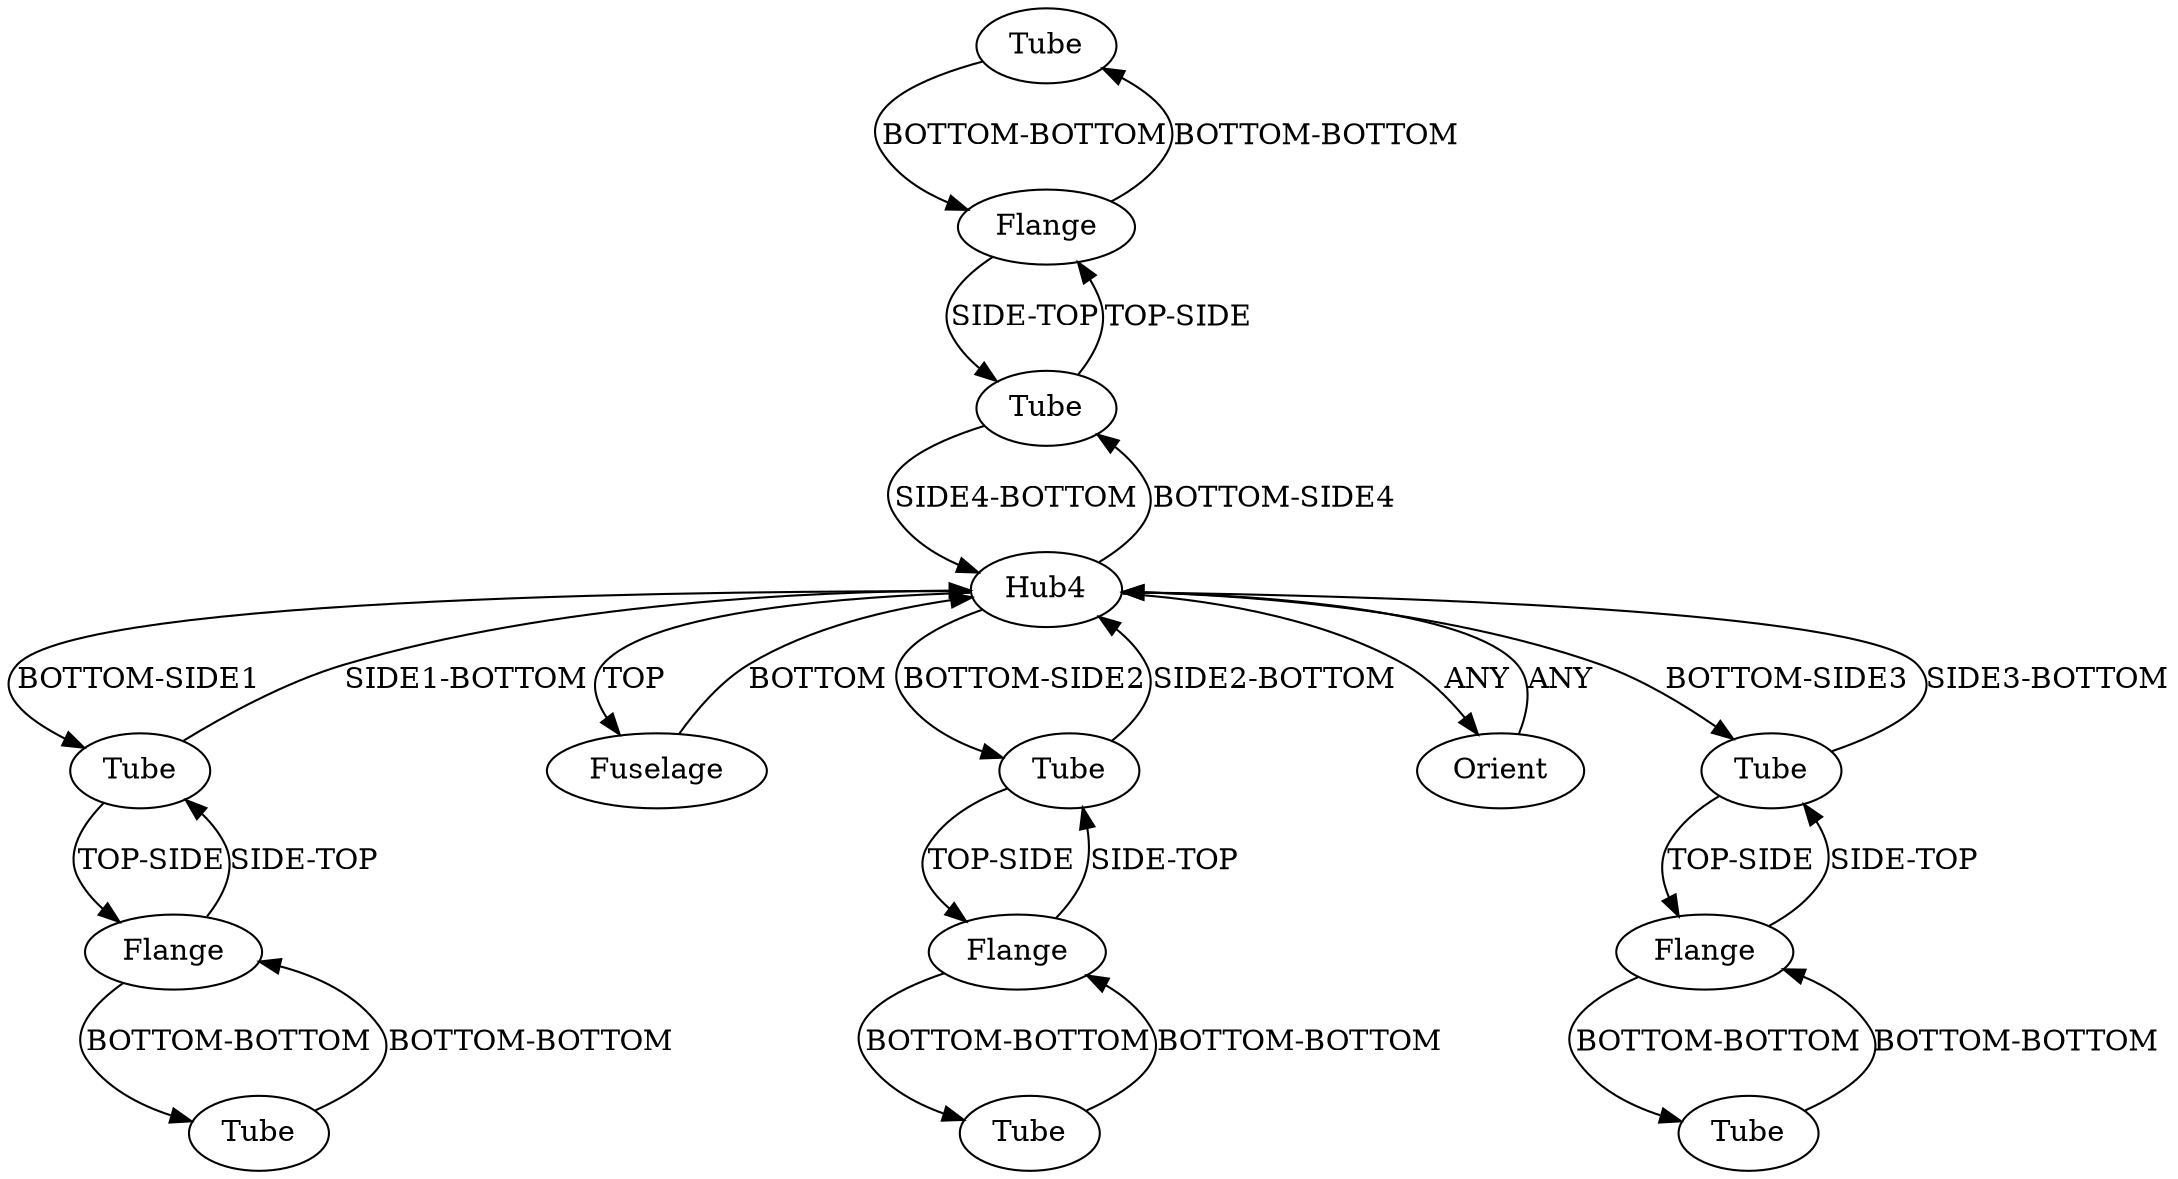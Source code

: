 /* Created by igraph 0.10.2 */
digraph {
  0 [
    instance=Tube_instance_1
    label=Tube
  ];
  1 [
    instance=Tube_instance_2
    label=Tube
  ];
  2 [
    instance=Tube_instance_3
    label=Tube
  ];
  3 [
    instance=Tube_instance_4
    label=Tube
  ];
  4 [
    instance=Flange_instance_1
    label=Flange
  ];
  5 [
    instance=Hub4_instance_1
    label=Hub4
  ];
  6 [
    instance=Fuselage_instance_1
    label=Fuselage
  ];
  7 [
    instance=Tube_instance_5
    label=Tube
  ];
  8 [
    instance=Tube_instance_6
    label=Tube
  ];
  9 [
    instance=Orient
    label=Orient
  ];
  10 [
    instance=Flange_instance_2
    label=Flange
  ];
  11 [
    instance=Flange_instance_3
    label=Flange
  ];
  12 [
    instance=Flange_instance_4
    label=Flange
  ];
  13 [
    instance=Tube_instance_7
    label=Tube
  ];
  14 [
    instance=Tube_instance_8
    label=Tube
  ];

  0 -> 10 [
    label="BOTTOM-BOTTOM"
  ];
  1 -> 5 [
    label="SIDE1-BOTTOM"
  ];
  1 -> 12 [
    label="TOP-SIDE"
  ];
  2 -> 11 [
    label="BOTTOM-BOTTOM"
  ];
  3 -> 12 [
    label="BOTTOM-BOTTOM"
  ];
  4 -> 7 [
    label="BOTTOM-BOTTOM"
  ];
  4 -> 8 [
    label="SIDE-TOP"
  ];
  5 -> 8 [
    label="BOTTOM-SIDE2"
  ];
  5 -> 6 [
    label=TOP
  ];
  5 -> 1 [
    label="BOTTOM-SIDE1"
  ];
  5 -> 13 [
    label="BOTTOM-SIDE4"
  ];
  5 -> 14 [
    label="BOTTOM-SIDE3"
  ];
  5 -> 9 [
    label=ANY
  ];
  6 -> 5 [
    label=BOTTOM
  ];
  7 -> 4 [
    label="BOTTOM-BOTTOM"
  ];
  8 -> 5 [
    label="SIDE2-BOTTOM"
  ];
  8 -> 4 [
    label="TOP-SIDE"
  ];
  9 -> 5 [
    label=ANY
  ];
  10 -> 13 [
    label="SIDE-TOP"
  ];
  10 -> 0 [
    label="BOTTOM-BOTTOM"
  ];
  11 -> 2 [
    label="BOTTOM-BOTTOM"
  ];
  11 -> 14 [
    label="SIDE-TOP"
  ];
  12 -> 1 [
    label="SIDE-TOP"
  ];
  12 -> 3 [
    label="BOTTOM-BOTTOM"
  ];
  13 -> 5 [
    label="SIDE4-BOTTOM"
  ];
  13 -> 10 [
    label="TOP-SIDE"
  ];
  14 -> 11 [
    label="TOP-SIDE"
  ];
  14 -> 5 [
    label="SIDE3-BOTTOM"
  ];
}
